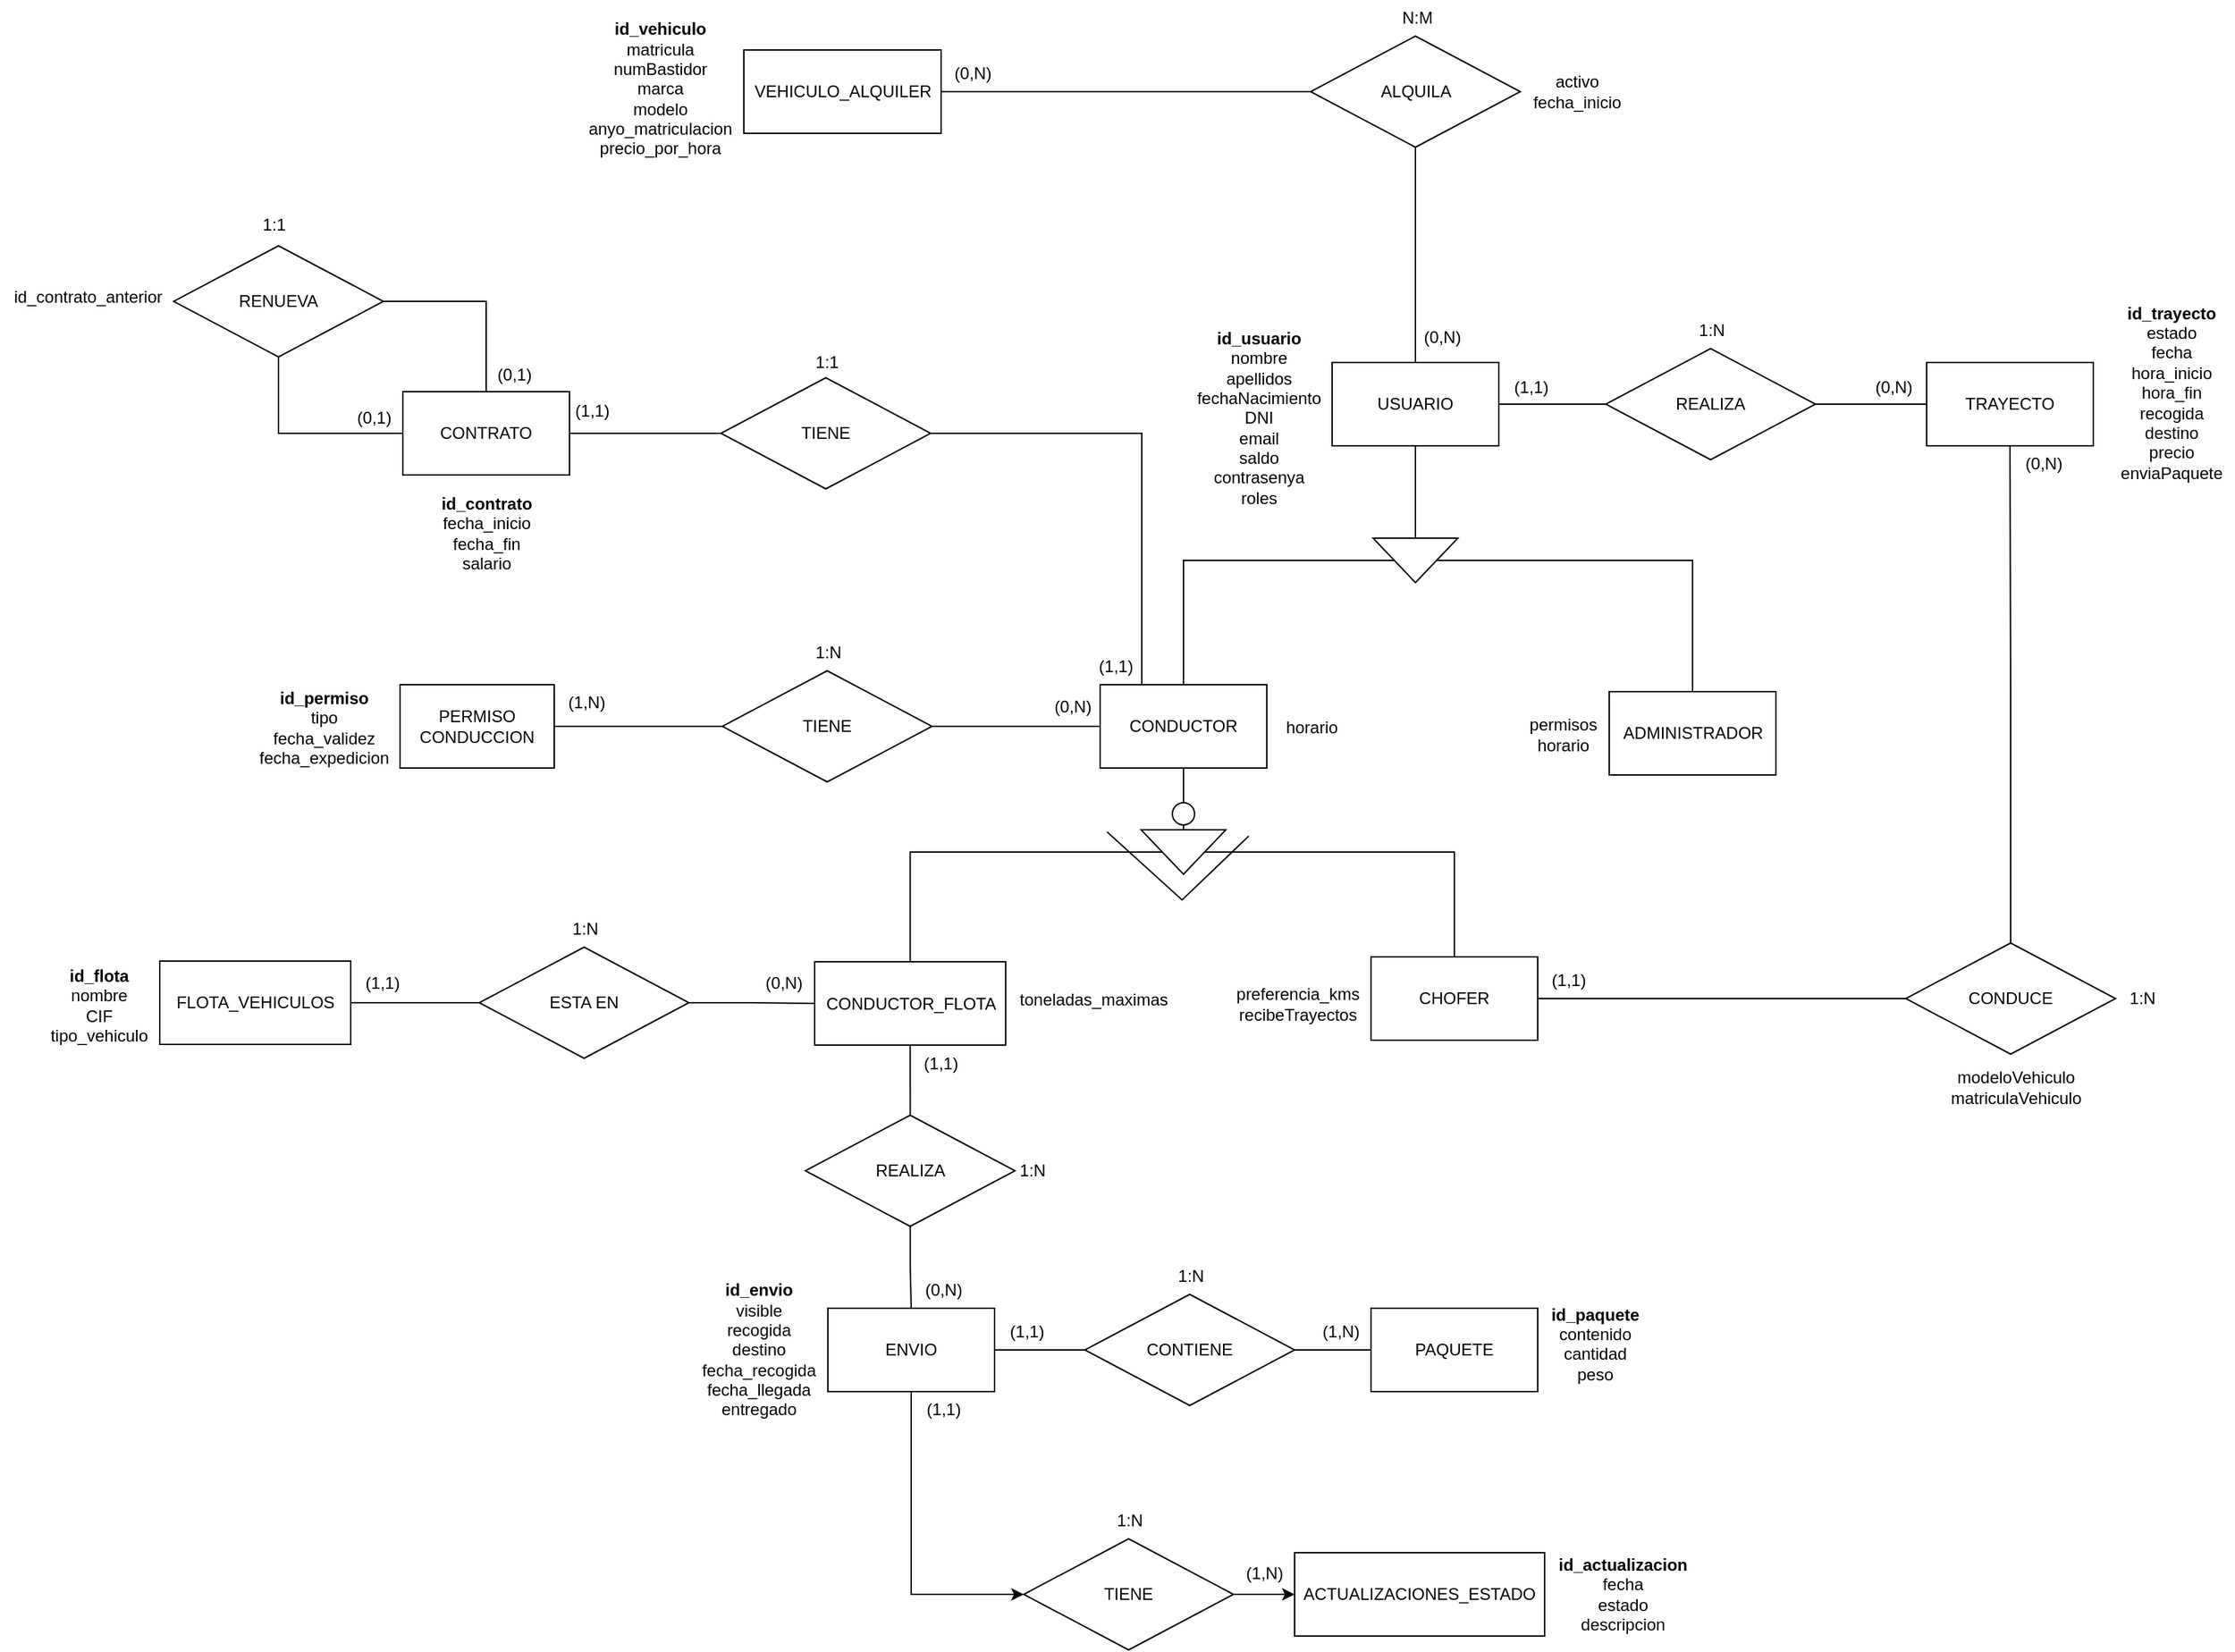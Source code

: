 <mxfile version="24.2.2" type="google">
  <diagram name="Página-1" id="yMJpfwep5vK8i44Nv-QK">
    <mxGraphModel grid="0" page="0" gridSize="10" guides="1" tooltips="1" connect="1" arrows="1" fold="1" pageScale="1" pageWidth="827" pageHeight="1169" math="0" shadow="0">
      <root>
        <mxCell id="0" />
        <mxCell id="1" parent="0" />
        <mxCell id="tycm4G_9MduwJl2_ljbf-6" style="edgeStyle=none;curved=1;rounded=0;orthogonalLoop=1;jettySize=auto;html=1;entryX=0;entryY=0.5;entryDx=0;entryDy=0;fontSize=12;startSize=8;endSize=8;endArrow=none;endFill=0;" edge="1" parent="1" source="tycm4G_9MduwJl2_ljbf-2" target="tycm4G_9MduwJl2_ljbf-3">
          <mxGeometry relative="1" as="geometry" />
        </mxCell>
        <mxCell id="tycm4G_9MduwJl2_ljbf-2" value="USUARIO" style="rounded=0;whiteSpace=wrap;html=1;" vertex="1" parent="1">
          <mxGeometry x="121" y="-58" width="120" height="60" as="geometry" />
        </mxCell>
        <mxCell id="5o3Ht3gXM4AKcb__C2Ck-10" style="edgeStyle=orthogonalEdgeStyle;rounded=0;orthogonalLoop=1;jettySize=auto;html=1;exitX=0.5;exitY=0;exitDx=0;exitDy=0;endArrow=none;endFill=0;" edge="1" parent="1" source="tycm4G_9MduwJl2_ljbf-3" target="5o3Ht3gXM4AKcb__C2Ck-7">
          <mxGeometry relative="1" as="geometry" />
        </mxCell>
        <mxCell id="5o3Ht3gXM4AKcb__C2Ck-49" style="edgeStyle=orthogonalEdgeStyle;rounded=0;orthogonalLoop=1;jettySize=auto;html=1;entryX=0.5;entryY=0;entryDx=0;entryDy=0;endArrow=none;endFill=0;" edge="1" parent="1" source="tycm4G_9MduwJl2_ljbf-3" target="5o3Ht3gXM4AKcb__C2Ck-34">
          <mxGeometry relative="1" as="geometry" />
        </mxCell>
        <mxCell id="tycm4G_9MduwJl2_ljbf-3" value="" style="triangle;whiteSpace=wrap;html=1;rotation=90;" vertex="1" parent="1">
          <mxGeometry x="165" y="54" width="32" height="61" as="geometry" />
        </mxCell>
        <mxCell id="tycm4G_9MduwJl2_ljbf-7" value="CHOFER" style="rounded=0;whiteSpace=wrap;html=1;" vertex="1" parent="1">
          <mxGeometry x="149" y="370" width="120" height="60" as="geometry" />
        </mxCell>
        <mxCell id="5o3Ht3gXM4AKcb__C2Ck-1" value="&lt;b&gt;id_usuario&lt;/b&gt;&lt;div&gt;nombre&lt;/div&gt;&lt;div&gt;apellidos&lt;/div&gt;&lt;div&gt;fechaNacimiento&lt;/div&gt;&lt;div&gt;DNI&lt;/div&gt;&lt;div&gt;email&lt;/div&gt;&lt;div&gt;saldo&lt;/div&gt;&lt;div&gt;contrasenya&lt;br&gt;&lt;/div&gt;&lt;div&gt;roles&lt;/div&gt;" style="text;html=1;align=center;verticalAlign=middle;resizable=0;points=[];autosize=1;strokeColor=none;fillColor=none;" vertex="1" parent="1">
          <mxGeometry x="14" y="-87" width="107" height="138" as="geometry" />
        </mxCell>
        <mxCell id="5o3Ht3gXM4AKcb__C2Ck-4" value="PERMISO&lt;br&gt;CONDUCCION" style="rounded=0;whiteSpace=wrap;html=1;" vertex="1" parent="1">
          <mxGeometry x="-550" y="174" width="111" height="60" as="geometry" />
        </mxCell>
        <mxCell id="5o3Ht3gXM4AKcb__C2Ck-5" value="&lt;b&gt;id_permiso&lt;/b&gt;&lt;div&gt;tipo&lt;/div&gt;&lt;div&gt;&lt;div&gt;fecha_validez&lt;/div&gt;&lt;div&gt;fecha_expedicion&lt;/div&gt;&lt;/div&gt;" style="text;html=1;align=center;verticalAlign=middle;resizable=0;points=[];autosize=1;strokeColor=none;fillColor=none;" vertex="1" parent="1">
          <mxGeometry x="-661" y="170" width="111" height="70" as="geometry" />
        </mxCell>
        <mxCell id="Enspnp0s0IM4FP3xSgeI-5" value="" style="edgeStyle=orthogonalEdgeStyle;rounded=0;orthogonalLoop=1;jettySize=auto;html=1;endArrow=none;endFill=0;" edge="1" parent="1" source="5o3Ht3gXM4AKcb__C2Ck-6" target="Enspnp0s0IM4FP3xSgeI-4">
          <mxGeometry relative="1" as="geometry" />
        </mxCell>
        <mxCell id="5o3Ht3gXM4AKcb__C2Ck-6" value="CONDUCTOR_FLOTA" style="rounded=0;whiteSpace=wrap;html=1;" vertex="1" parent="1">
          <mxGeometry x="-251.5" y="373.5" width="137.5" height="60" as="geometry" />
        </mxCell>
        <mxCell id="5o3Ht3gXM4AKcb__C2Ck-7" value="ADMINISTRADOR" style="rounded=0;whiteSpace=wrap;html=1;" vertex="1" parent="1">
          <mxGeometry x="320.5" y="179" width="120" height="60" as="geometry" />
        </mxCell>
        <mxCell id="5o3Ht3gXM4AKcb__C2Ck-12" value="&lt;div&gt;preferencia_kms&lt;/div&gt;&lt;div&gt;recibeTrayectos&lt;/div&gt;" style="text;html=1;align=center;verticalAlign=middle;resizable=0;points=[];autosize=1;strokeColor=none;fillColor=none;" vertex="1" parent="1">
          <mxGeometry x="42" y="383" width="107" height="41" as="geometry" />
        </mxCell>
        <mxCell id="5o3Ht3gXM4AKcb__C2Ck-13" value="&lt;div&gt;toneladas_maximas&lt;/div&gt;" style="text;html=1;align=center;verticalAlign=middle;resizable=0;points=[];autosize=1;strokeColor=none;fillColor=none;" vertex="1" parent="1">
          <mxGeometry x="-114" y="388" width="125" height="26" as="geometry" />
        </mxCell>
        <mxCell id="5o3Ht3gXM4AKcb__C2Ck-14" value="&lt;div&gt;permisos&lt;/div&gt;&lt;div&gt;horario&lt;/div&gt;" style="text;html=1;align=center;verticalAlign=middle;resizable=0;points=[];autosize=1;strokeColor=none;fillColor=none;" vertex="1" parent="1">
          <mxGeometry x="253.5" y="189.5" width="67" height="41" as="geometry" />
        </mxCell>
        <mxCell id="5o3Ht3gXM4AKcb__C2Ck-16" value="TRAYECTO" style="rounded=0;whiteSpace=wrap;html=1;" vertex="1" parent="1">
          <mxGeometry x="549" y="-58" width="120" height="60" as="geometry" />
        </mxCell>
        <mxCell id="5o3Ht3gXM4AKcb__C2Ck-17" value="&lt;b&gt;id_trayecto&lt;/b&gt;&lt;div&gt;estado&lt;/div&gt;&lt;div&gt;fecha&lt;br&gt;&lt;div&gt;hora_inicio&lt;/div&gt;&lt;div&gt;hora_fin&lt;/div&gt;&lt;div&gt;recogida&lt;/div&gt;&lt;/div&gt;&lt;div&gt;destino&lt;/div&gt;&lt;div&gt;precio&lt;/div&gt;&lt;div&gt;enviaPaquete&lt;/div&gt;&lt;div&gt;&lt;br&gt;&lt;/div&gt;" style="text;html=1;align=center;verticalAlign=middle;resizable=0;points=[];autosize=1;strokeColor=none;fillColor=none;" vertex="1" parent="1">
          <mxGeometry x="679" y="-107" width="91" height="156" as="geometry" />
        </mxCell>
        <mxCell id="2bUomrszHpW-_mkfDbby-7" style="edgeStyle=orthogonalEdgeStyle;rounded=0;orthogonalLoop=1;jettySize=auto;html=1;entryX=0;entryY=0.5;entryDx=0;entryDy=0;" edge="1" parent="1" source="5o3Ht3gXM4AKcb__C2Ck-18" target="2bUomrszHpW-_mkfDbby-3">
          <mxGeometry relative="1" as="geometry">
            <Array as="points">
              <mxPoint x="-182" y="829" />
            </Array>
          </mxGeometry>
        </mxCell>
        <mxCell id="5o3Ht3gXM4AKcb__C2Ck-18" value="ENVIO" style="rounded=0;whiteSpace=wrap;html=1;" vertex="1" parent="1">
          <mxGeometry x="-242" y="623" width="120" height="60" as="geometry" />
        </mxCell>
        <mxCell id="5o3Ht3gXM4AKcb__C2Ck-19" value="&lt;b&gt;id_envio&lt;/b&gt;&lt;div&gt;visible&lt;/div&gt;&lt;div&gt;recogida&lt;/div&gt;&lt;div&gt;destino&lt;/div&gt;&lt;div&gt;fecha_recogida&lt;/div&gt;&lt;div&gt;fecha_llegada&lt;/div&gt;&lt;div&gt;entregado&lt;/div&gt;" style="text;html=1;align=center;verticalAlign=middle;resizable=0;points=[];autosize=1;strokeColor=none;fillColor=none;" vertex="1" parent="1">
          <mxGeometry x="-342" y="596.5" width="100" height="113" as="geometry" />
        </mxCell>
        <mxCell id="5o3Ht3gXM4AKcb__C2Ck-20" value="VEHICULO_ALQUILER" style="rounded=0;whiteSpace=wrap;html=1;" vertex="1" parent="1">
          <mxGeometry x="-302.5" y="-283" width="142" height="60" as="geometry" />
        </mxCell>
        <mxCell id="5o3Ht3gXM4AKcb__C2Ck-22" value="&lt;b&gt;id_vehiculo&lt;/b&gt;&lt;div&gt;&lt;span style=&quot;background-color: initial;&quot;&gt;matricula&lt;/span&gt;&lt;/div&gt;&lt;div&gt;numBastidor&lt;/div&gt;&lt;div&gt;marca&lt;/div&gt;&lt;div&gt;modelo&lt;/div&gt;&lt;div&gt;anyo_matriculacion&lt;/div&gt;&lt;div&gt;precio_por_hora&lt;br&gt;&lt;/div&gt;" style="text;html=1;align=center;verticalAlign=middle;resizable=0;points=[];autosize=1;strokeColor=none;fillColor=none;" vertex="1" parent="1">
          <mxGeometry x="-423.5" y="-312" width="121" height="113" as="geometry" />
        </mxCell>
        <mxCell id="5o3Ht3gXM4AKcb__C2Ck-25" value="&lt;b&gt;id_paquete&lt;/b&gt;&lt;div&gt;contenido&lt;/div&gt;&lt;div&gt;cantidad&lt;/div&gt;&lt;div&gt;peso&lt;/div&gt;&lt;div&gt;&lt;br&gt;&lt;/div&gt;" style="text;html=1;align=center;verticalAlign=middle;resizable=0;points=[];autosize=1;strokeColor=none;fillColor=none;" vertex="1" parent="1">
          <mxGeometry x="269" y="614" width="81" height="84" as="geometry" />
        </mxCell>
        <mxCell id="5o3Ht3gXM4AKcb__C2Ck-26" value="PAQUETE" style="rounded=0;whiteSpace=wrap;html=1;" vertex="1" parent="1">
          <mxGeometry x="149" y="623" width="120" height="60" as="geometry" />
        </mxCell>
        <mxCell id="5o3Ht3gXM4AKcb__C2Ck-50" style="edgeStyle=orthogonalEdgeStyle;rounded=0;orthogonalLoop=1;jettySize=auto;html=1;endArrow=none;endFill=0;" edge="1" parent="1" source="5o3Ht3gXM4AKcb__C2Ck-32" target="5o3Ht3gXM4AKcb__C2Ck-4">
          <mxGeometry relative="1" as="geometry" />
        </mxCell>
        <mxCell id="5o3Ht3gXM4AKcb__C2Ck-51" style="edgeStyle=orthogonalEdgeStyle;rounded=0;orthogonalLoop=1;jettySize=auto;html=1;endArrow=none;endFill=0;" edge="1" parent="1" source="5o3Ht3gXM4AKcb__C2Ck-32" target="5o3Ht3gXM4AKcb__C2Ck-34">
          <mxGeometry relative="1" as="geometry" />
        </mxCell>
        <mxCell id="5o3Ht3gXM4AKcb__C2Ck-32" value="TIENE" style="rhombus;whiteSpace=wrap;html=1;" vertex="1" parent="1">
          <mxGeometry x="-318" y="164" width="151" height="80" as="geometry" />
        </mxCell>
        <mxCell id="5o3Ht3gXM4AKcb__C2Ck-45" style="edgeStyle=orthogonalEdgeStyle;rounded=0;orthogonalLoop=1;jettySize=auto;html=1;endArrow=none;endFill=0;" edge="1" parent="1" source="5o3Ht3gXM4AKcb__C2Ck-34" target="5o3Ht3gXM4AKcb__C2Ck-35">
          <mxGeometry relative="1" as="geometry" />
        </mxCell>
        <mxCell id="5o3Ht3gXM4AKcb__C2Ck-68" style="edgeStyle=orthogonalEdgeStyle;rounded=0;orthogonalLoop=1;jettySize=auto;html=1;exitX=0.25;exitY=0;exitDx=0;exitDy=0;entryX=1;entryY=0.5;entryDx=0;entryDy=0;endArrow=none;endFill=0;" edge="1" parent="1" source="5o3Ht3gXM4AKcb__C2Ck-34" target="5o3Ht3gXM4AKcb__C2Ck-66">
          <mxGeometry relative="1" as="geometry" />
        </mxCell>
        <mxCell id="5o3Ht3gXM4AKcb__C2Ck-34" value="CONDUCTOR" style="rounded=0;whiteSpace=wrap;html=1;" vertex="1" parent="1">
          <mxGeometry x="-46" y="174" width="120" height="60" as="geometry" />
        </mxCell>
        <mxCell id="Enspnp0s0IM4FP3xSgeI-1" style="edgeStyle=orthogonalEdgeStyle;rounded=0;orthogonalLoop=1;jettySize=auto;html=1;exitX=0.5;exitY=1;exitDx=0;exitDy=0;endArrow=none;endFill=0;" edge="1" parent="1" source="5o3Ht3gXM4AKcb__C2Ck-35" target="5o3Ht3gXM4AKcb__C2Ck-6">
          <mxGeometry relative="1" as="geometry" />
        </mxCell>
        <mxCell id="Enspnp0s0IM4FP3xSgeI-2" style="edgeStyle=orthogonalEdgeStyle;rounded=0;orthogonalLoop=1;jettySize=auto;html=1;exitX=0.5;exitY=0;exitDx=0;exitDy=0;endArrow=none;endFill=0;" edge="1" parent="1" source="5o3Ht3gXM4AKcb__C2Ck-35" target="tycm4G_9MduwJl2_ljbf-7">
          <mxGeometry relative="1" as="geometry" />
        </mxCell>
        <mxCell id="5o3Ht3gXM4AKcb__C2Ck-35" value="" style="triangle;whiteSpace=wrap;html=1;rotation=90;" vertex="1" parent="1">
          <mxGeometry x="-2" y="264" width="32" height="61" as="geometry" />
        </mxCell>
        <mxCell id="5o3Ht3gXM4AKcb__C2Ck-43" value="" style="endArrow=none;html=1;rounded=0;" edge="1" parent="1">
          <mxGeometry width="50" height="50" relative="1" as="geometry">
            <mxPoint x="-41" y="280" as="sourcePoint" />
            <mxPoint x="61" y="283" as="targetPoint" />
            <Array as="points">
              <mxPoint x="13" y="329" />
            </Array>
          </mxGeometry>
        </mxCell>
        <mxCell id="5o3Ht3gXM4AKcb__C2Ck-44" value="" style="ellipse;whiteSpace=wrap;html=1;aspect=fixed;" vertex="1" parent="1">
          <mxGeometry x="6" y="259" width="16" height="16" as="geometry" />
        </mxCell>
        <mxCell id="5o3Ht3gXM4AKcb__C2Ck-48" value="&lt;div&gt;&lt;div&gt;horario&lt;/div&gt;&lt;/div&gt;" style="text;html=1;align=center;verticalAlign=middle;resizable=0;points=[];autosize=1;strokeColor=none;fillColor=none;" vertex="1" parent="1">
          <mxGeometry x="78" y="192" width="55" height="26" as="geometry" />
        </mxCell>
        <mxCell id="5o3Ht3gXM4AKcb__C2Ck-54" value="1:N" style="text;html=1;align=center;verticalAlign=middle;resizable=0;points=[];autosize=1;strokeColor=none;fillColor=none;" vertex="1" parent="1">
          <mxGeometry x="-260.5" y="138" width="37" height="26" as="geometry" />
        </mxCell>
        <mxCell id="5o3Ht3gXM4AKcb__C2Ck-55" value="(0,N)" style="text;html=1;align=center;verticalAlign=middle;resizable=0;points=[];autosize=1;strokeColor=none;fillColor=none;" vertex="1" parent="1">
          <mxGeometry x="-89" y="176.5" width="45" height="26" as="geometry" />
        </mxCell>
        <mxCell id="5o3Ht3gXM4AKcb__C2Ck-56" value="(1,N)" style="text;html=1;align=center;verticalAlign=middle;resizable=0;points=[];autosize=1;strokeColor=none;fillColor=none;" vertex="1" parent="1">
          <mxGeometry x="-439" y="174" width="45" height="26" as="geometry" />
        </mxCell>
        <mxCell id="5o3Ht3gXM4AKcb__C2Ck-57" value="CONTRATO" style="rounded=0;whiteSpace=wrap;html=1;" vertex="1" parent="1">
          <mxGeometry x="-548" y="-37" width="120" height="60" as="geometry" />
        </mxCell>
        <mxCell id="5o3Ht3gXM4AKcb__C2Ck-58" value="&lt;div&gt;&lt;div&gt;&lt;b&gt;id_contrato&lt;/b&gt;&lt;/div&gt;&lt;/div&gt;&lt;div&gt;fecha_inicio&lt;/div&gt;&lt;div&gt;fecha_fin&lt;/div&gt;&lt;div&gt;&lt;span style=&quot;background-color: initial;&quot;&gt;salario&lt;/span&gt;&lt;br&gt;&lt;/div&gt;" style="text;html=1;align=center;verticalAlign=middle;resizable=0;points=[];autosize=1;strokeColor=none;fillColor=none;" vertex="1" parent="1">
          <mxGeometry x="-529.5" y="30" width="83" height="70" as="geometry" />
        </mxCell>
        <mxCell id="5o3Ht3gXM4AKcb__C2Ck-60" style="edgeStyle=orthogonalEdgeStyle;rounded=0;orthogonalLoop=1;jettySize=auto;html=1;entryX=0.5;entryY=0;entryDx=0;entryDy=0;endArrow=none;endFill=0;" edge="1" parent="1" source="5o3Ht3gXM4AKcb__C2Ck-59" target="5o3Ht3gXM4AKcb__C2Ck-57">
          <mxGeometry relative="1" as="geometry" />
        </mxCell>
        <mxCell id="5o3Ht3gXM4AKcb__C2Ck-61" style="edgeStyle=orthogonalEdgeStyle;rounded=0;orthogonalLoop=1;jettySize=auto;html=1;entryX=0;entryY=0.5;entryDx=0;entryDy=0;endArrow=none;endFill=0;" edge="1" parent="1" source="5o3Ht3gXM4AKcb__C2Ck-59" target="5o3Ht3gXM4AKcb__C2Ck-57">
          <mxGeometry relative="1" as="geometry">
            <Array as="points">
              <mxPoint x="-638" y="-7" />
            </Array>
          </mxGeometry>
        </mxCell>
        <mxCell id="5o3Ht3gXM4AKcb__C2Ck-59" value="RENUEVA" style="rhombus;whiteSpace=wrap;html=1;" vertex="1" parent="1">
          <mxGeometry x="-713" y="-142" width="151" height="80" as="geometry" />
        </mxCell>
        <mxCell id="5o3Ht3gXM4AKcb__C2Ck-62" value="id_contrato_anterior" style="text;html=1;align=center;verticalAlign=middle;resizable=0;points=[];autosize=1;strokeColor=none;fillColor=none;" vertex="1" parent="1">
          <mxGeometry x="-838" y="-118" width="125" height="26" as="geometry" />
        </mxCell>
        <mxCell id="5o3Ht3gXM4AKcb__C2Ck-63" value="1:1" style="text;html=1;align=center;verticalAlign=middle;resizable=0;points=[];autosize=1;strokeColor=none;fillColor=none;" vertex="1" parent="1">
          <mxGeometry x="-659" y="-170" width="35" height="26" as="geometry" />
        </mxCell>
        <mxCell id="5o3Ht3gXM4AKcb__C2Ck-64" value="(0,1)" style="text;html=1;align=center;verticalAlign=middle;resizable=0;points=[];autosize=1;strokeColor=none;fillColor=none;" vertex="1" parent="1">
          <mxGeometry x="-489.5" y="-62" width="43" height="26" as="geometry" />
        </mxCell>
        <mxCell id="5o3Ht3gXM4AKcb__C2Ck-65" value="(0,1)" style="text;html=1;align=center;verticalAlign=middle;resizable=0;points=[];autosize=1;strokeColor=none;fillColor=none;" vertex="1" parent="1">
          <mxGeometry x="-591" y="-31" width="43" height="26" as="geometry" />
        </mxCell>
        <mxCell id="5o3Ht3gXM4AKcb__C2Ck-69" style="edgeStyle=orthogonalEdgeStyle;rounded=0;orthogonalLoop=1;jettySize=auto;html=1;entryX=1;entryY=0.5;entryDx=0;entryDy=0;endArrow=none;endFill=0;" edge="1" parent="1" source="5o3Ht3gXM4AKcb__C2Ck-66" target="5o3Ht3gXM4AKcb__C2Ck-57">
          <mxGeometry relative="1" as="geometry" />
        </mxCell>
        <mxCell id="5o3Ht3gXM4AKcb__C2Ck-66" value="TIENE" style="rhombus;whiteSpace=wrap;html=1;" vertex="1" parent="1">
          <mxGeometry x="-319" y="-47" width="151" height="80" as="geometry" />
        </mxCell>
        <mxCell id="5o3Ht3gXM4AKcb__C2Ck-67" value="1:1" style="text;html=1;align=center;verticalAlign=middle;resizable=0;points=[];autosize=1;strokeColor=none;fillColor=none;" vertex="1" parent="1">
          <mxGeometry x="-260.5" y="-71" width="35" height="26" as="geometry" />
        </mxCell>
        <mxCell id="5o3Ht3gXM4AKcb__C2Ck-70" value="(1,1)" style="text;html=1;align=center;verticalAlign=middle;resizable=0;points=[];autosize=1;strokeColor=none;fillColor=none;" vertex="1" parent="1">
          <mxGeometry x="-57" y="148" width="43" height="26" as="geometry" />
        </mxCell>
        <mxCell id="5o3Ht3gXM4AKcb__C2Ck-71" value="(1,1)" style="text;html=1;align=center;verticalAlign=middle;resizable=0;points=[];autosize=1;strokeColor=none;fillColor=none;" vertex="1" parent="1">
          <mxGeometry x="-434" y="-36" width="43" height="26" as="geometry" />
        </mxCell>
        <mxCell id="Enspnp0s0IM4FP3xSgeI-6" value="" style="edgeStyle=orthogonalEdgeStyle;rounded=0;orthogonalLoop=1;jettySize=auto;html=1;endArrow=none;endFill=0;" edge="1" parent="1" source="Enspnp0s0IM4FP3xSgeI-4" target="5o3Ht3gXM4AKcb__C2Ck-18">
          <mxGeometry relative="1" as="geometry" />
        </mxCell>
        <mxCell id="Enspnp0s0IM4FP3xSgeI-4" value="REALIZA" style="rhombus;whiteSpace=wrap;html=1;" vertex="1" parent="1">
          <mxGeometry x="-258.25" y="484" width="151" height="80" as="geometry" />
        </mxCell>
        <mxCell id="Enspnp0s0IM4FP3xSgeI-9" value="" style="edgeStyle=orthogonalEdgeStyle;rounded=0;orthogonalLoop=1;jettySize=auto;html=1;endArrow=none;endFill=0;" edge="1" parent="1" source="Enspnp0s0IM4FP3xSgeI-7" target="5o3Ht3gXM4AKcb__C2Ck-26">
          <mxGeometry relative="1" as="geometry" />
        </mxCell>
        <mxCell id="Enspnp0s0IM4FP3xSgeI-12" value="" style="edgeStyle=orthogonalEdgeStyle;rounded=0;orthogonalLoop=1;jettySize=auto;html=1;endArrow=none;endFill=0;" edge="1" parent="1" source="Enspnp0s0IM4FP3xSgeI-7" target="5o3Ht3gXM4AKcb__C2Ck-18">
          <mxGeometry relative="1" as="geometry" />
        </mxCell>
        <mxCell id="Enspnp0s0IM4FP3xSgeI-7" value="CONTIENE" style="rhombus;whiteSpace=wrap;html=1;" vertex="1" parent="1">
          <mxGeometry x="-57" y="613" width="151" height="80" as="geometry" />
        </mxCell>
        <mxCell id="Enspnp0s0IM4FP3xSgeI-14" value="1:N" style="text;html=1;align=center;verticalAlign=middle;resizable=0;points=[];autosize=1;strokeColor=none;fillColor=none;" vertex="1" parent="1">
          <mxGeometry x="-114" y="511" width="37" height="26" as="geometry" />
        </mxCell>
        <mxCell id="Enspnp0s0IM4FP3xSgeI-15" value="1:N" style="text;html=1;align=center;verticalAlign=middle;resizable=0;points=[];autosize=1;strokeColor=none;fillColor=none;" vertex="1" parent="1">
          <mxGeometry y="587" width="37" height="26" as="geometry" />
        </mxCell>
        <mxCell id="Enspnp0s0IM4FP3xSgeI-16" value="(1,N)" style="text;html=1;align=center;verticalAlign=middle;resizable=0;points=[];autosize=1;strokeColor=none;fillColor=none;" vertex="1" parent="1">
          <mxGeometry x="104" y="627" width="45" height="26" as="geometry" />
        </mxCell>
        <mxCell id="Enspnp0s0IM4FP3xSgeI-17" value="(1,1)" style="text;html=1;align=center;verticalAlign=middle;resizable=0;points=[];autosize=1;strokeColor=none;fillColor=none;" vertex="1" parent="1">
          <mxGeometry x="-121" y="627" width="43" height="26" as="geometry" />
        </mxCell>
        <mxCell id="Enspnp0s0IM4FP3xSgeI-18" value="(1,1)" style="text;html=1;align=center;verticalAlign=middle;resizable=0;points=[];autosize=1;strokeColor=none;fillColor=none;" vertex="1" parent="1">
          <mxGeometry x="-183" y="433.5" width="43" height="26" as="geometry" />
        </mxCell>
        <mxCell id="Enspnp0s0IM4FP3xSgeI-19" value="(0,N)" style="text;html=1;align=center;verticalAlign=middle;resizable=0;points=[];autosize=1;strokeColor=none;fillColor=none;" vertex="1" parent="1">
          <mxGeometry x="-182" y="597" width="45" height="26" as="geometry" />
        </mxCell>
        <mxCell id="Enspnp0s0IM4FP3xSgeI-21" value="" style="edgeStyle=orthogonalEdgeStyle;rounded=0;orthogonalLoop=1;jettySize=auto;html=1;endArrow=none;endFill=0;" edge="1" parent="1" source="Enspnp0s0IM4FP3xSgeI-20" target="tycm4G_9MduwJl2_ljbf-2">
          <mxGeometry relative="1" as="geometry" />
        </mxCell>
        <mxCell id="Enspnp0s0IM4FP3xSgeI-22" value="" style="edgeStyle=orthogonalEdgeStyle;rounded=0;orthogonalLoop=1;jettySize=auto;html=1;endArrow=none;endFill=0;" edge="1" parent="1" source="Enspnp0s0IM4FP3xSgeI-20" target="5o3Ht3gXM4AKcb__C2Ck-16">
          <mxGeometry relative="1" as="geometry" />
        </mxCell>
        <mxCell id="Enspnp0s0IM4FP3xSgeI-20" value="REALIZA" style="rhombus;whiteSpace=wrap;html=1;" vertex="1" parent="1">
          <mxGeometry x="318" y="-68" width="151" height="80" as="geometry" />
        </mxCell>
        <mxCell id="Enspnp0s0IM4FP3xSgeI-23" value="1:N" style="text;html=1;align=center;verticalAlign=middle;resizable=0;points=[];autosize=1;strokeColor=none;fillColor=none;" vertex="1" parent="1">
          <mxGeometry x="375" y="-94" width="37" height="26" as="geometry" />
        </mxCell>
        <mxCell id="Enspnp0s0IM4FP3xSgeI-24" value="(0,N)" style="text;html=1;align=center;verticalAlign=middle;resizable=0;points=[];autosize=1;strokeColor=none;fillColor=none;" vertex="1" parent="1">
          <mxGeometry x="502" y="-53" width="45" height="26" as="geometry" />
        </mxCell>
        <mxCell id="Enspnp0s0IM4FP3xSgeI-25" value="(1,1)" style="text;html=1;align=center;verticalAlign=middle;resizable=0;points=[];autosize=1;strokeColor=none;fillColor=none;" vertex="1" parent="1">
          <mxGeometry x="242" y="-53" width="43" height="26" as="geometry" />
        </mxCell>
        <mxCell id="Enspnp0s0IM4FP3xSgeI-27" style="edgeStyle=orthogonalEdgeStyle;rounded=0;orthogonalLoop=1;jettySize=auto;html=1;entryX=0.5;entryY=1;entryDx=0;entryDy=0;endArrow=none;endFill=0;" edge="1" parent="1" source="Enspnp0s0IM4FP3xSgeI-26" target="5o3Ht3gXM4AKcb__C2Ck-16">
          <mxGeometry relative="1" as="geometry" />
        </mxCell>
        <mxCell id="Enspnp0s0IM4FP3xSgeI-28" style="edgeStyle=orthogonalEdgeStyle;rounded=0;orthogonalLoop=1;jettySize=auto;html=1;entryX=1;entryY=0.5;entryDx=0;entryDy=0;endArrow=none;endFill=0;" edge="1" parent="1" source="Enspnp0s0IM4FP3xSgeI-26" target="tycm4G_9MduwJl2_ljbf-7">
          <mxGeometry relative="1" as="geometry" />
        </mxCell>
        <mxCell id="Enspnp0s0IM4FP3xSgeI-26" value="CONDUCE" style="rhombus;whiteSpace=wrap;html=1;" vertex="1" parent="1">
          <mxGeometry x="534" y="360" width="151" height="80" as="geometry" />
        </mxCell>
        <mxCell id="Enspnp0s0IM4FP3xSgeI-30" value="(0,N)" style="text;html=1;align=center;verticalAlign=middle;resizable=0;points=[];autosize=1;strokeColor=none;fillColor=none;" vertex="1" parent="1">
          <mxGeometry x="610" y="2" width="45" height="26" as="geometry" />
        </mxCell>
        <mxCell id="Enspnp0s0IM4FP3xSgeI-31" value="(1,1)" style="text;html=1;align=center;verticalAlign=middle;resizable=0;points=[];autosize=1;strokeColor=none;fillColor=none;" vertex="1" parent="1">
          <mxGeometry x="269" y="373.5" width="43" height="26" as="geometry" />
        </mxCell>
        <mxCell id="Enspnp0s0IM4FP3xSgeI-32" value="1:N" style="text;html=1;align=center;verticalAlign=middle;resizable=0;points=[];autosize=1;strokeColor=none;fillColor=none;" vertex="1" parent="1">
          <mxGeometry x="685" y="387" width="37" height="26" as="geometry" />
        </mxCell>
        <mxCell id="Enspnp0s0IM4FP3xSgeI-34" style="edgeStyle=orthogonalEdgeStyle;rounded=0;orthogonalLoop=1;jettySize=auto;html=1;endArrow=none;endFill=0;" edge="1" parent="1" source="Enspnp0s0IM4FP3xSgeI-33" target="5o3Ht3gXM4AKcb__C2Ck-20">
          <mxGeometry relative="1" as="geometry" />
        </mxCell>
        <mxCell id="Enspnp0s0IM4FP3xSgeI-35" style="edgeStyle=orthogonalEdgeStyle;rounded=0;orthogonalLoop=1;jettySize=auto;html=1;endArrow=none;endFill=0;" edge="1" parent="1" source="Enspnp0s0IM4FP3xSgeI-33" target="tycm4G_9MduwJl2_ljbf-2">
          <mxGeometry relative="1" as="geometry" />
        </mxCell>
        <mxCell id="Enspnp0s0IM4FP3xSgeI-33" value="ALQUILA" style="rhombus;whiteSpace=wrap;html=1;" vertex="1" parent="1">
          <mxGeometry x="105.5" y="-293" width="151" height="80" as="geometry" />
        </mxCell>
        <mxCell id="Enspnp0s0IM4FP3xSgeI-37" value="activo&lt;div&gt;fecha_inicio&lt;/div&gt;" style="text;html=1;align=center;verticalAlign=middle;resizable=0;points=[];autosize=1;strokeColor=none;fillColor=none;" vertex="1" parent="1">
          <mxGeometry x="256.5" y="-273.5" width="81" height="41" as="geometry" />
        </mxCell>
        <mxCell id="Enspnp0s0IM4FP3xSgeI-38" value="N:M" style="text;html=1;align=center;verticalAlign=middle;resizable=0;points=[];autosize=1;strokeColor=none;fillColor=none;" vertex="1" parent="1">
          <mxGeometry x="162" y="-319" width="40" height="26" as="geometry" />
        </mxCell>
        <mxCell id="Enspnp0s0IM4FP3xSgeI-39" value="(0,N)" style="text;html=1;align=center;verticalAlign=middle;resizable=0;points=[];autosize=1;strokeColor=none;fillColor=none;" vertex="1" parent="1">
          <mxGeometry x="177" y="-89" width="45" height="26" as="geometry" />
        </mxCell>
        <mxCell id="Enspnp0s0IM4FP3xSgeI-40" value="(0,N)" style="text;html=1;align=center;verticalAlign=middle;resizable=0;points=[];autosize=1;strokeColor=none;fillColor=none;" vertex="1" parent="1">
          <mxGeometry x="-160.5" y="-279" width="45" height="26" as="geometry" />
        </mxCell>
        <mxCell id="WwiZSO7Kz6DAJF-cnK9X-1" value="FLOTA_VEHICULOS" style="rounded=0;whiteSpace=wrap;html=1;" vertex="1" parent="1">
          <mxGeometry x="-723" y="373" width="137.5" height="60" as="geometry" />
        </mxCell>
        <mxCell id="WwiZSO7Kz6DAJF-cnK9X-3" value="" style="edgeStyle=orthogonalEdgeStyle;rounded=0;orthogonalLoop=1;jettySize=auto;html=1;endArrow=none;endFill=0;" edge="1" parent="1" source="WwiZSO7Kz6DAJF-cnK9X-2" target="5o3Ht3gXM4AKcb__C2Ck-6">
          <mxGeometry relative="1" as="geometry" />
        </mxCell>
        <mxCell id="WwiZSO7Kz6DAJF-cnK9X-4" value="" style="edgeStyle=orthogonalEdgeStyle;rounded=0;orthogonalLoop=1;jettySize=auto;html=1;endArrow=none;endFill=0;" edge="1" parent="1" source="WwiZSO7Kz6DAJF-cnK9X-2" target="WwiZSO7Kz6DAJF-cnK9X-1">
          <mxGeometry relative="1" as="geometry" />
        </mxCell>
        <mxCell id="WwiZSO7Kz6DAJF-cnK9X-2" value="ESTA EN" style="rhombus;whiteSpace=wrap;html=1;" vertex="1" parent="1">
          <mxGeometry x="-493" y="363" width="151" height="80" as="geometry" />
        </mxCell>
        <mxCell id="WwiZSO7Kz6DAJF-cnK9X-5" value="1:N" style="text;html=1;align=center;verticalAlign=middle;resizable=0;points=[];autosize=1;strokeColor=none;fillColor=none;" vertex="1" parent="1">
          <mxGeometry x="-436" y="337" width="37" height="26" as="geometry" />
        </mxCell>
        <mxCell id="WwiZSO7Kz6DAJF-cnK9X-6" value="(0,N)" style="text;html=1;align=center;verticalAlign=middle;resizable=0;points=[];autosize=1;strokeColor=none;fillColor=none;" vertex="1" parent="1">
          <mxGeometry x="-296.5" y="376" width="45" height="26" as="geometry" />
        </mxCell>
        <mxCell id="WwiZSO7Kz6DAJF-cnK9X-7" value="(1,1)" style="text;html=1;align=center;verticalAlign=middle;resizable=0;points=[];autosize=1;strokeColor=none;fillColor=none;" vertex="1" parent="1">
          <mxGeometry x="-584.5" y="376" width="43" height="26" as="geometry" />
        </mxCell>
        <mxCell id="WwiZSO7Kz6DAJF-cnK9X-8" value="&lt;b&gt;id_flota&lt;/b&gt;&lt;div&gt;nombre&lt;br&gt;&lt;/div&gt;&lt;div&gt;CIF&lt;/div&gt;&lt;div&gt;tipo_vehiculo&lt;/div&gt;" style="text;html=1;align=center;verticalAlign=middle;resizable=0;points=[];autosize=1;strokeColor=none;fillColor=none;" vertex="1" parent="1">
          <mxGeometry x="-811" y="370" width="88" height="70" as="geometry" />
        </mxCell>
        <mxCell id="_jR_gZGjYJo5vnJzclTE-2" value="modeloVehiculo&lt;div&gt;matriculaVehiculo&lt;/div&gt;" style="text;html=1;align=center;verticalAlign=middle;resizable=0;points=[];autosize=1;strokeColor=none;fillColor=none;" vertex="1" parent="1">
          <mxGeometry x="557" y="443" width="112" height="41" as="geometry" />
        </mxCell>
        <mxCell id="2bUomrszHpW-_mkfDbby-5" style="edgeStyle=orthogonalEdgeStyle;rounded=0;orthogonalLoop=1;jettySize=auto;html=1;" edge="1" parent="1" source="2bUomrszHpW-_mkfDbby-3" target="2bUomrszHpW-_mkfDbby-4">
          <mxGeometry relative="1" as="geometry" />
        </mxCell>
        <mxCell id="2bUomrszHpW-_mkfDbby-3" value="TIENE" style="rhombus;whiteSpace=wrap;html=1;" vertex="1" parent="1">
          <mxGeometry x="-101" y="789" width="151" height="80" as="geometry" />
        </mxCell>
        <mxCell id="2bUomrszHpW-_mkfDbby-4" value="ACTUALIZACIONES_ESTADO" style="rounded=0;whiteSpace=wrap;html=1;" vertex="1" parent="1">
          <mxGeometry x="94" y="799" width="180" height="60" as="geometry" />
        </mxCell>
        <mxCell id="2bUomrszHpW-_mkfDbby-6" value="1:N" style="text;html=1;align=center;verticalAlign=middle;resizable=0;points=[];autosize=1;strokeColor=none;fillColor=none;" vertex="1" parent="1">
          <mxGeometry x="-44" y="763" width="37" height="26" as="geometry" />
        </mxCell>
        <mxCell id="2bUomrszHpW-_mkfDbby-8" value="(1,1)" style="text;html=1;align=center;verticalAlign=middle;resizable=0;points=[];autosize=1;strokeColor=none;fillColor=none;" vertex="1" parent="1">
          <mxGeometry x="-181" y="683" width="43" height="26" as="geometry" />
        </mxCell>
        <mxCell id="2bUomrszHpW-_mkfDbby-9" value="(1,N)" style="text;html=1;align=center;verticalAlign=middle;resizable=0;points=[];autosize=1;strokeColor=none;fillColor=none;" vertex="1" parent="1">
          <mxGeometry x="49" y="801" width="45" height="26" as="geometry" />
        </mxCell>
        <mxCell id="2bUomrszHpW-_mkfDbby-10" value="&lt;b&gt;id_actualizacion&lt;/b&gt;&lt;div&gt;fecha&lt;/div&gt;&lt;div&gt;estado&lt;/div&gt;&lt;div&gt;descripcion&lt;/div&gt;" style="text;html=1;align=center;verticalAlign=middle;resizable=0;points=[];autosize=1;strokeColor=none;fillColor=none;" vertex="1" parent="1">
          <mxGeometry x="274" y="794" width="111" height="70" as="geometry" />
        </mxCell>
      </root>
    </mxGraphModel>
  </diagram>
</mxfile>
